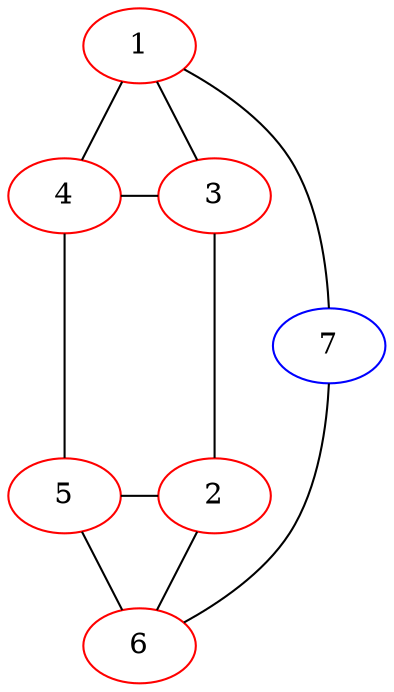 graph {
  1 -- 4 [weight=3];
  1 -- 3 [weight=2];
  4 -- 3;
  3 -- 2;
  4 -- 5 -- 2;

  {
    rank="same";
    3;
    4;

  }


  {
    rank="same";
    2;
    5;

  }

  5 -- 6 [weight=3];
  6 -- 2 [weight=2];
  1 -- 7 [minlen=2];
  7 -- 6 [minlen=2];
  1 [color="red"];
  2 [color="red"];
  3 [color="red"];
  4 [color="red"];
  5 [color="red"];
  6 [color="red"];
  7 [color="blue"];

}

